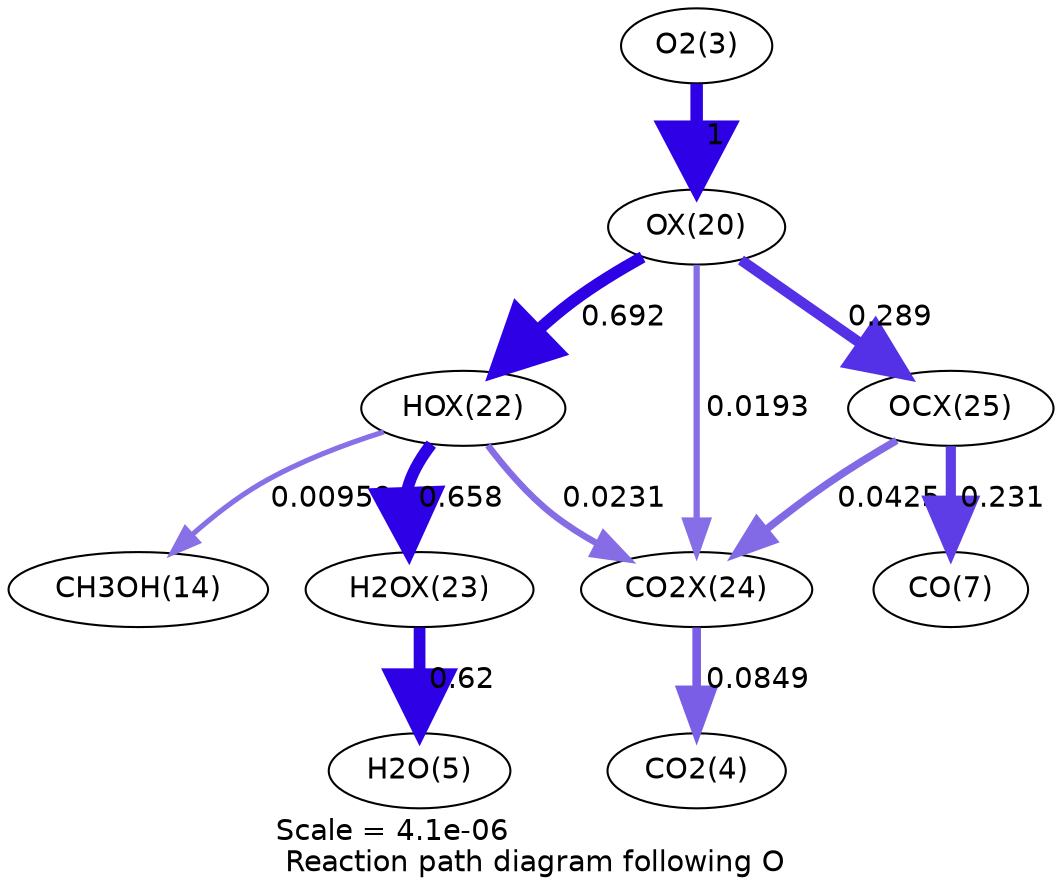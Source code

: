 digraph reaction_paths {
center=1;
s5 -> s26[fontname="Helvetica", penwidth=6, arrowsize=3, color="0.7, 1.5, 0.9"
, label=" 1"];
s26 -> s28[fontname="Helvetica", penwidth=5.72, arrowsize=2.86, color="0.7, 1.19, 0.9"
, label=" 0.692"];
s26 -> s31[fontname="Helvetica", penwidth=5.06, arrowsize=2.53, color="0.7, 0.789, 0.9"
, label=" 0.289"];
s26 -> s30[fontname="Helvetica", penwidth=3.02, arrowsize=1.51, color="0.7, 0.519, 0.9"
, label=" 0.0193"];
s28 -> s16[fontname="Helvetica", penwidth=2.49, arrowsize=1.25, color="0.7, 0.51, 0.9"
, label=" 0.00959"];
s28 -> s29[fontname="Helvetica", penwidth=5.68, arrowsize=2.84, color="0.7, 1.16, 0.9"
, label=" 0.658"];
s28 -> s30[fontname="Helvetica", penwidth=3.16, arrowsize=1.58, color="0.7, 0.523, 0.9"
, label=" 0.0231"];
s29 -> s7[fontname="Helvetica", penwidth=5.64, arrowsize=2.82, color="0.7, 1.12, 0.9"
, label=" 0.62"];
s31 -> s9[fontname="Helvetica", penwidth=4.89, arrowsize=2.45, color="0.7, 0.731, 0.9"
, label=" 0.231"];
s31 -> s30[fontname="Helvetica", penwidth=3.61, arrowsize=1.81, color="0.7, 0.542, 0.9"
, label=" 0.0425"];
s30 -> s6[fontname="Helvetica", penwidth=4.14, arrowsize=2.07, color="0.7, 0.585, 0.9"
, label=" 0.0849"];
s5 [ fontname="Helvetica", label="O2(3)"];
s6 [ fontname="Helvetica", label="CO2(4)"];
s7 [ fontname="Helvetica", label="H2O(5)"];
s9 [ fontname="Helvetica", label="CO(7)"];
s16 [ fontname="Helvetica", label="CH3OH(14)"];
s26 [ fontname="Helvetica", label="OX(20)"];
s28 [ fontname="Helvetica", label="HOX(22)"];
s29 [ fontname="Helvetica", label="H2OX(23)"];
s30 [ fontname="Helvetica", label="CO2X(24)"];
s31 [ fontname="Helvetica", label="OCX(25)"];
 label = "Scale = 4.1e-06\l Reaction path diagram following O";
 fontname = "Helvetica";
}
